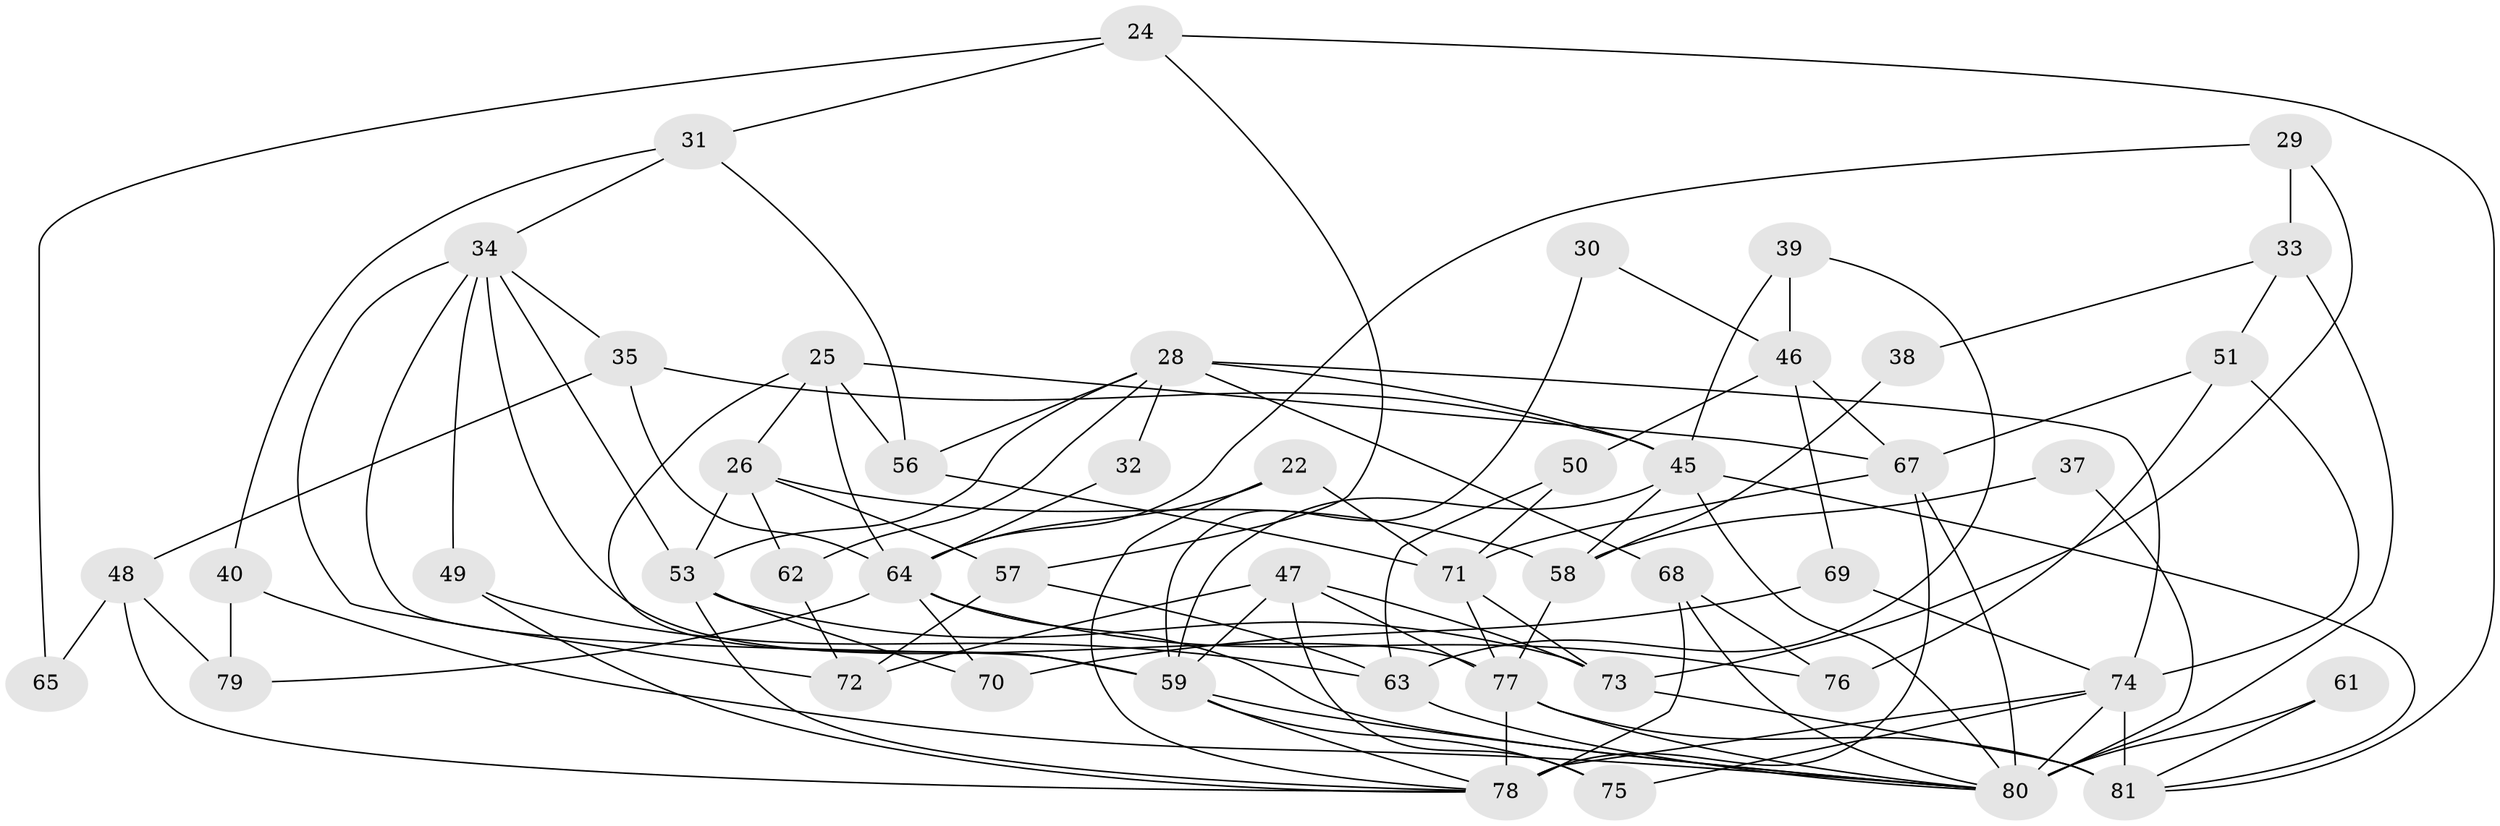 // original degree distribution, {2: 0.1111111111111111, 4: 0.25925925925925924, 5: 0.18518518518518517, 3: 0.30864197530864196, 6: 0.08641975308641975, 7: 0.024691358024691357, 8: 0.024691358024691357}
// Generated by graph-tools (version 1.1) at 2025/54/03/04/25 21:54:04]
// undirected, 48 vertices, 110 edges
graph export_dot {
graph [start="1"]
  node [color=gray90,style=filled];
  22;
  24;
  25 [super="+11"];
  26;
  28 [super="+14"];
  29;
  30;
  31;
  32;
  33;
  34;
  35;
  37;
  38;
  39;
  40;
  45 [super="+13"];
  46;
  47 [super="+9"];
  48;
  49;
  50;
  51;
  53 [super="+42"];
  56;
  57;
  58 [super="+3"];
  59 [super="+43"];
  61;
  62;
  63;
  64 [super="+18"];
  65;
  67 [super="+10+41"];
  68;
  69;
  70 [super="+17"];
  71 [super="+23"];
  72;
  73 [super="+54+55"];
  74 [super="+8+36+52"];
  75 [super="+27"];
  76;
  77 [super="+20"];
  78 [super="+60"];
  79;
  80 [super="+7+66"];
  81 [super="+21"];
  22 -- 64;
  22 -- 78;
  22 -- 71;
  24 -- 81;
  24 -- 31;
  24 -- 57;
  24 -- 65;
  25 -- 64;
  25 -- 56;
  25 -- 26;
  25 -- 59;
  25 -- 67;
  26 -- 62;
  26 -- 58;
  26 -- 53;
  26 -- 57;
  28 -- 68 [weight=2];
  28 -- 53;
  28 -- 56;
  28 -- 62;
  28 -- 32;
  28 -- 45;
  28 -- 74;
  29 -- 64;
  29 -- 33;
  29 -- 73;
  30 -- 46;
  30 -- 59;
  31 -- 56;
  31 -- 34;
  31 -- 40;
  32 -- 64;
  33 -- 38;
  33 -- 51;
  33 -- 80 [weight=2];
  34 -- 35;
  34 -- 49;
  34 -- 72;
  34 -- 59;
  34 -- 53;
  34 -- 77;
  35 -- 45;
  35 -- 48;
  35 -- 64;
  37 -- 80;
  37 -- 58;
  38 -- 58;
  39 -- 45;
  39 -- 63;
  39 -- 46;
  40 -- 79;
  40 -- 80;
  45 -- 58 [weight=3];
  45 -- 81;
  45 -- 59 [weight=2];
  45 -- 80 [weight=2];
  46 -- 50;
  46 -- 67;
  46 -- 69;
  47 -- 77;
  47 -- 72;
  47 -- 59;
  47 -- 75;
  47 -- 73;
  48 -- 65;
  48 -- 79;
  48 -- 78;
  49 -- 63;
  49 -- 78;
  50 -- 63;
  50 -- 71;
  51 -- 67;
  51 -- 76;
  51 -- 74;
  53 -- 73 [weight=2];
  53 -- 70;
  53 -- 78;
  56 -- 71;
  57 -- 63;
  57 -- 72;
  58 -- 77;
  59 -- 80;
  59 -- 78;
  59 -- 75;
  61 -- 80;
  61 -- 81;
  62 -- 72;
  63 -- 80;
  64 -- 76;
  64 -- 79;
  64 -- 80;
  64 -- 70;
  67 -- 80 [weight=2];
  67 -- 71;
  67 -- 78 [weight=3];
  68 -- 76;
  68 -- 80;
  68 -- 78 [weight=2];
  69 -- 70 [weight=2];
  69 -- 74;
  71 -- 77 [weight=2];
  71 -- 73;
  73 -- 81 [weight=3];
  74 -- 80 [weight=4];
  74 -- 81 [weight=2];
  74 -- 78;
  74 -- 75;
  77 -- 80;
  77 -- 78;
  77 -- 81;
}
